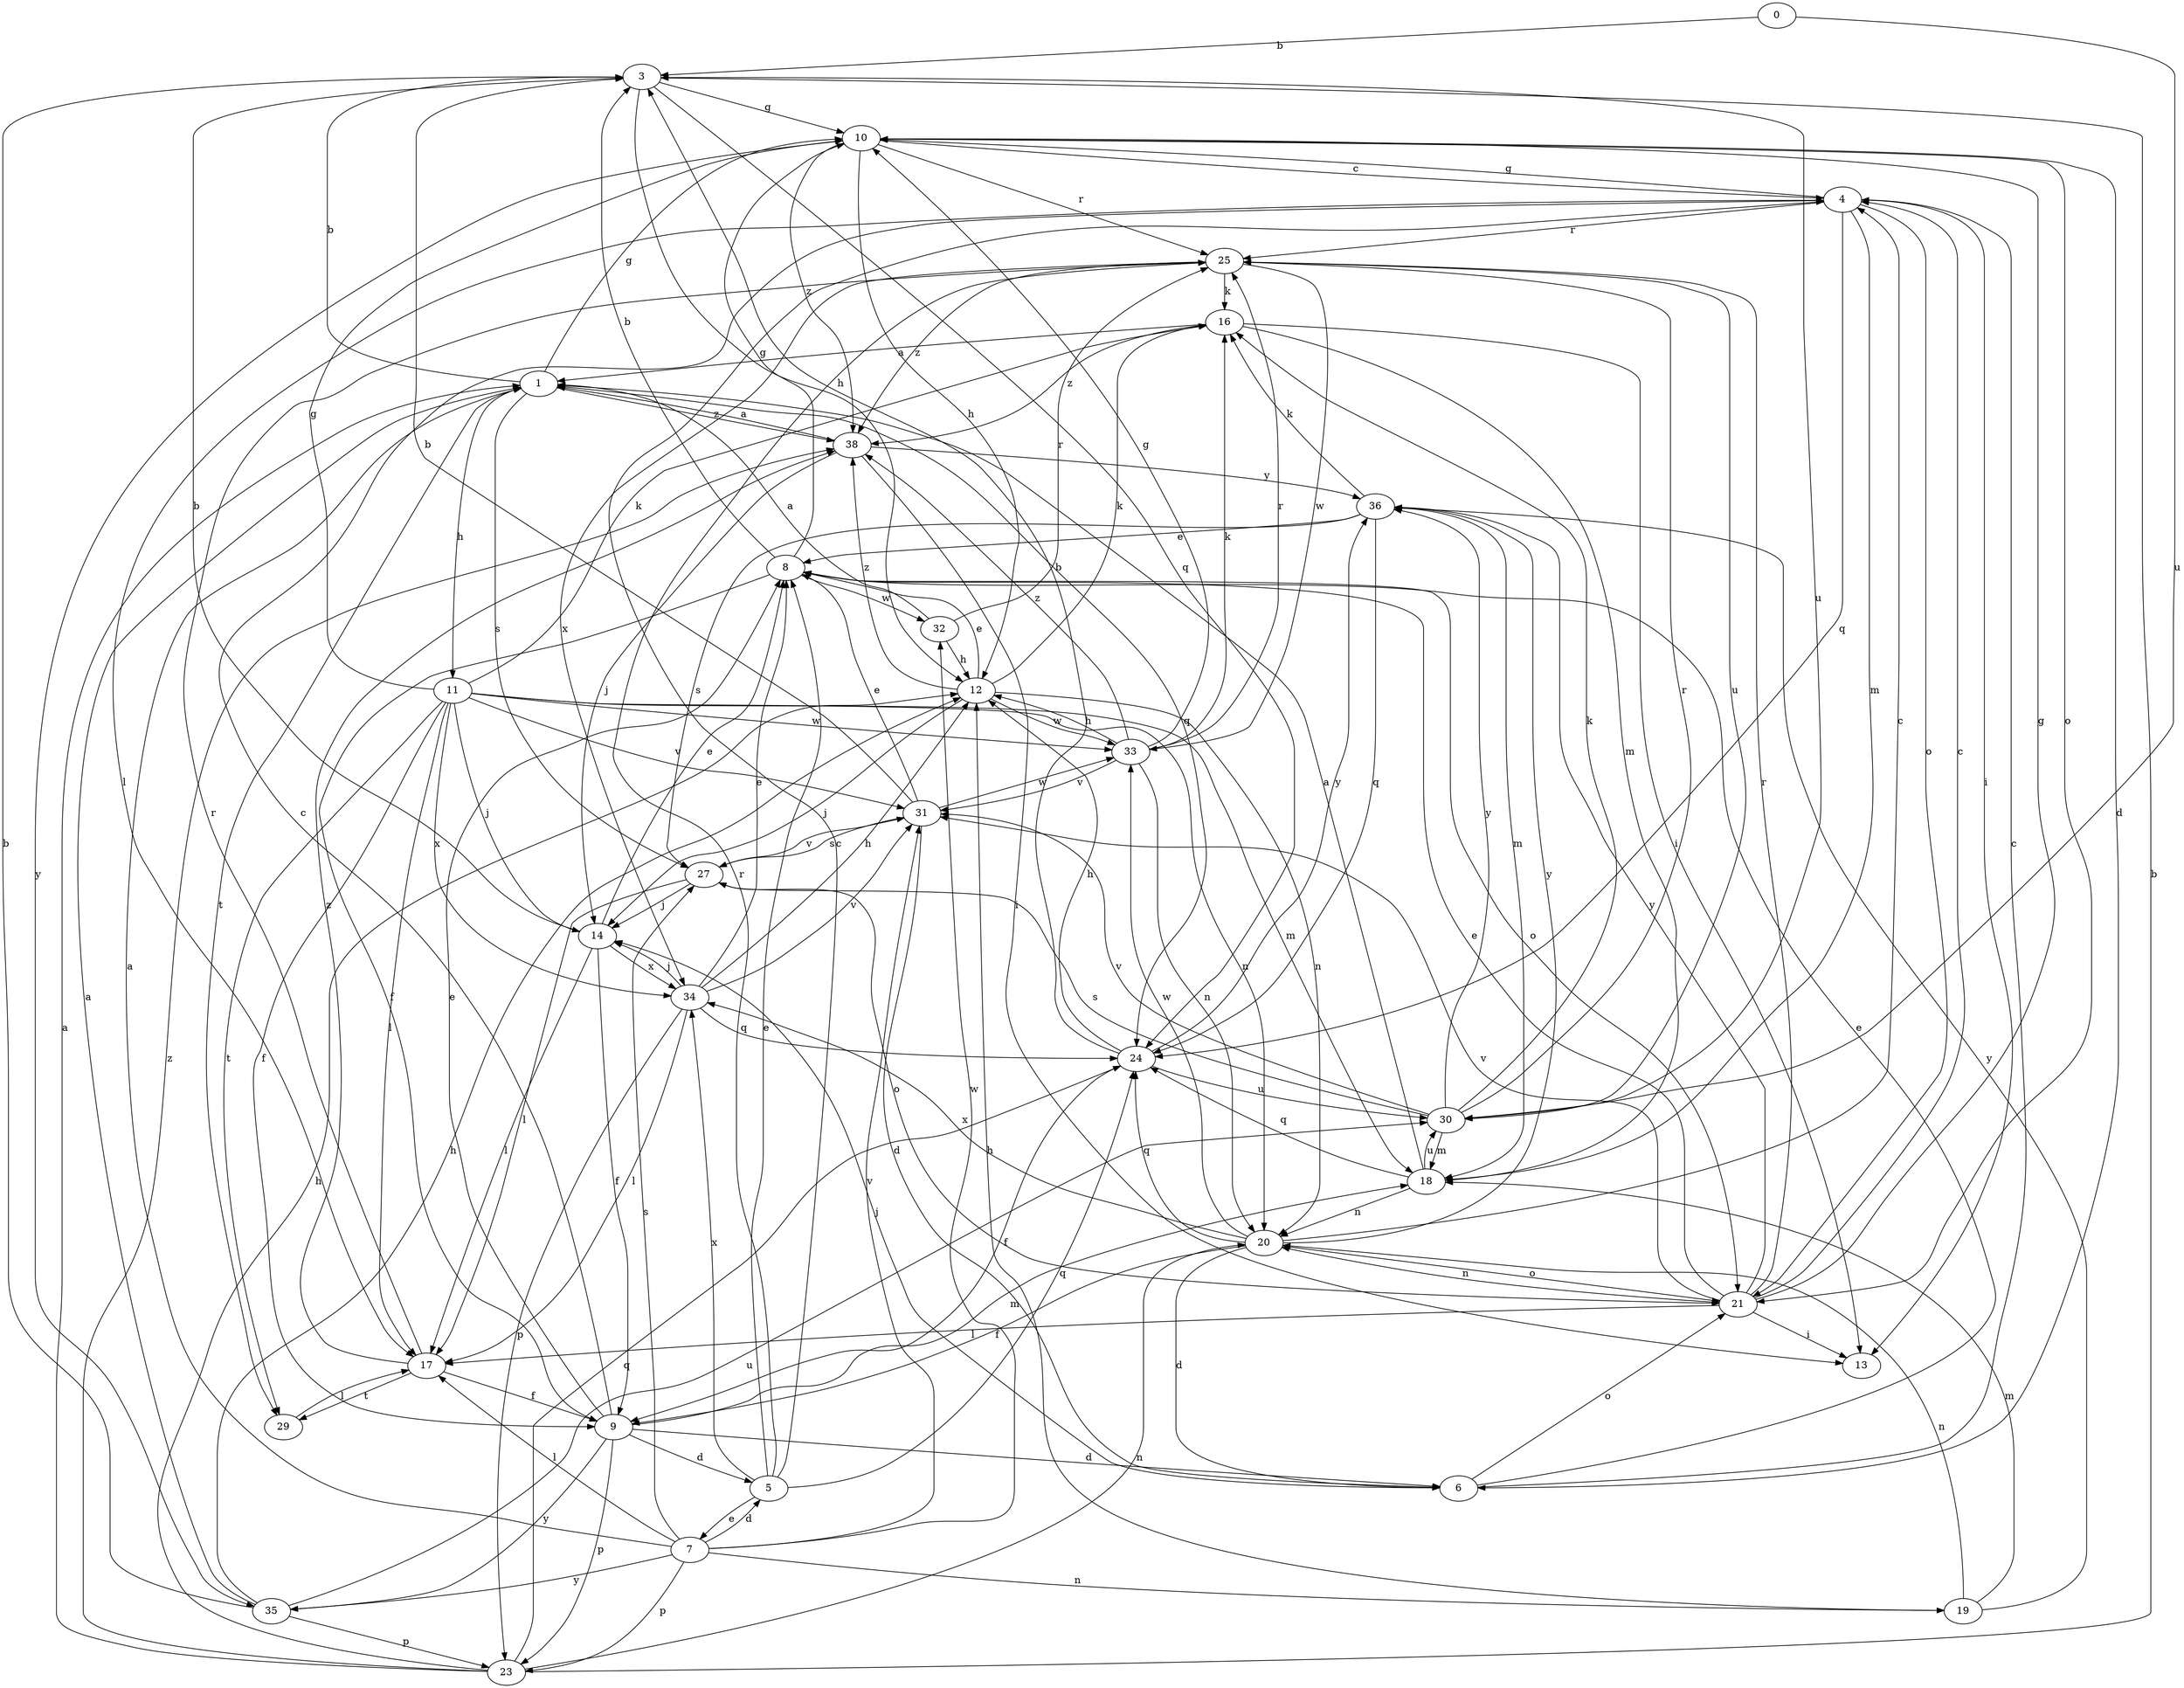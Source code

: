 strict digraph  {
0;
1;
3;
4;
5;
6;
7;
8;
9;
10;
11;
12;
13;
14;
16;
17;
18;
19;
20;
21;
23;
24;
25;
27;
29;
30;
31;
32;
33;
34;
35;
36;
38;
0 -> 3  [label=b];
0 -> 30  [label=u];
1 -> 3  [label=b];
1 -> 10  [label=g];
1 -> 11  [label=h];
1 -> 24  [label=q];
1 -> 27  [label=s];
1 -> 29  [label=t];
1 -> 38  [label=z];
3 -> 10  [label=g];
3 -> 12  [label=h];
3 -> 24  [label=q];
3 -> 30  [label=u];
4 -> 10  [label=g];
4 -> 13  [label=i];
4 -> 17  [label=l];
4 -> 18  [label=m];
4 -> 21  [label=o];
4 -> 24  [label=q];
4 -> 25  [label=r];
5 -> 4  [label=c];
5 -> 7  [label=e];
5 -> 8  [label=e];
5 -> 24  [label=q];
5 -> 25  [label=r];
5 -> 34  [label=x];
6 -> 4  [label=c];
6 -> 8  [label=e];
6 -> 14  [label=j];
6 -> 21  [label=o];
7 -> 1  [label=a];
7 -> 5  [label=d];
7 -> 17  [label=l];
7 -> 19  [label=n];
7 -> 23  [label=p];
7 -> 27  [label=s];
7 -> 31  [label=v];
7 -> 32  [label=w];
7 -> 35  [label=y];
8 -> 3  [label=b];
8 -> 9  [label=f];
8 -> 10  [label=g];
8 -> 21  [label=o];
8 -> 32  [label=w];
9 -> 4  [label=c];
9 -> 5  [label=d];
9 -> 6  [label=d];
9 -> 8  [label=e];
9 -> 18  [label=m];
9 -> 23  [label=p];
9 -> 35  [label=y];
10 -> 4  [label=c];
10 -> 6  [label=d];
10 -> 12  [label=h];
10 -> 21  [label=o];
10 -> 25  [label=r];
10 -> 35  [label=y];
10 -> 38  [label=z];
11 -> 9  [label=f];
11 -> 10  [label=g];
11 -> 14  [label=j];
11 -> 16  [label=k];
11 -> 17  [label=l];
11 -> 18  [label=m];
11 -> 20  [label=n];
11 -> 29  [label=t];
11 -> 31  [label=v];
11 -> 33  [label=w];
11 -> 34  [label=x];
12 -> 8  [label=e];
12 -> 14  [label=j];
12 -> 16  [label=k];
12 -> 20  [label=n];
12 -> 33  [label=w];
12 -> 38  [label=z];
14 -> 3  [label=b];
14 -> 8  [label=e];
14 -> 9  [label=f];
14 -> 17  [label=l];
14 -> 34  [label=x];
16 -> 1  [label=a];
16 -> 13  [label=i];
16 -> 18  [label=m];
16 -> 38  [label=z];
17 -> 9  [label=f];
17 -> 25  [label=r];
17 -> 29  [label=t];
17 -> 38  [label=z];
18 -> 1  [label=a];
18 -> 20  [label=n];
18 -> 24  [label=q];
18 -> 30  [label=u];
19 -> 12  [label=h];
19 -> 18  [label=m];
19 -> 20  [label=n];
19 -> 36  [label=y];
20 -> 4  [label=c];
20 -> 6  [label=d];
20 -> 9  [label=f];
20 -> 21  [label=o];
20 -> 24  [label=q];
20 -> 33  [label=w];
20 -> 34  [label=x];
20 -> 36  [label=y];
21 -> 4  [label=c];
21 -> 8  [label=e];
21 -> 10  [label=g];
21 -> 13  [label=i];
21 -> 17  [label=l];
21 -> 20  [label=n];
21 -> 25  [label=r];
21 -> 31  [label=v];
21 -> 36  [label=y];
23 -> 1  [label=a];
23 -> 3  [label=b];
23 -> 12  [label=h];
23 -> 20  [label=n];
23 -> 24  [label=q];
23 -> 38  [label=z];
24 -> 3  [label=b];
24 -> 9  [label=f];
24 -> 12  [label=h];
24 -> 30  [label=u];
24 -> 36  [label=y];
25 -> 16  [label=k];
25 -> 30  [label=u];
25 -> 33  [label=w];
25 -> 34  [label=x];
25 -> 38  [label=z];
27 -> 14  [label=j];
27 -> 17  [label=l];
27 -> 21  [label=o];
27 -> 31  [label=v];
29 -> 17  [label=l];
30 -> 16  [label=k];
30 -> 18  [label=m];
30 -> 25  [label=r];
30 -> 27  [label=s];
30 -> 31  [label=v];
30 -> 36  [label=y];
31 -> 3  [label=b];
31 -> 6  [label=d];
31 -> 8  [label=e];
31 -> 27  [label=s];
31 -> 33  [label=w];
32 -> 1  [label=a];
32 -> 12  [label=h];
32 -> 25  [label=r];
33 -> 10  [label=g];
33 -> 12  [label=h];
33 -> 16  [label=k];
33 -> 20  [label=n];
33 -> 25  [label=r];
33 -> 31  [label=v];
33 -> 38  [label=z];
34 -> 8  [label=e];
34 -> 12  [label=h];
34 -> 14  [label=j];
34 -> 17  [label=l];
34 -> 23  [label=p];
34 -> 24  [label=q];
34 -> 31  [label=v];
35 -> 1  [label=a];
35 -> 3  [label=b];
35 -> 12  [label=h];
35 -> 23  [label=p];
35 -> 30  [label=u];
36 -> 8  [label=e];
36 -> 16  [label=k];
36 -> 18  [label=m];
36 -> 24  [label=q];
36 -> 27  [label=s];
38 -> 1  [label=a];
38 -> 13  [label=i];
38 -> 14  [label=j];
38 -> 36  [label=y];
}

